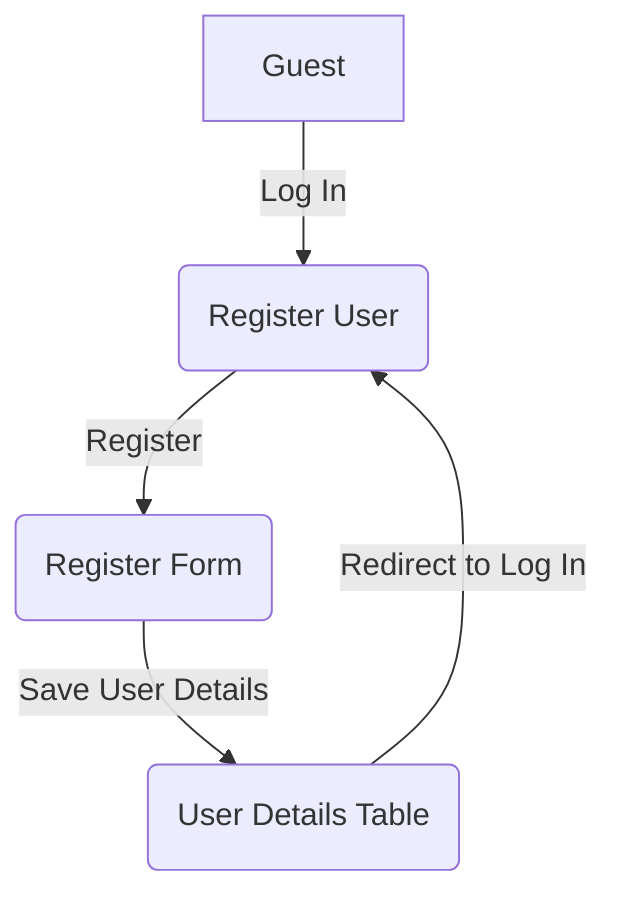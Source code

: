 graph TD
    A[Guest] -- Log In --> B(Register User)
    B -- Register --> C(Register Form)
    C -- Save User Details --> D(User Details Table)
    D -- Redirect to Log In --> B